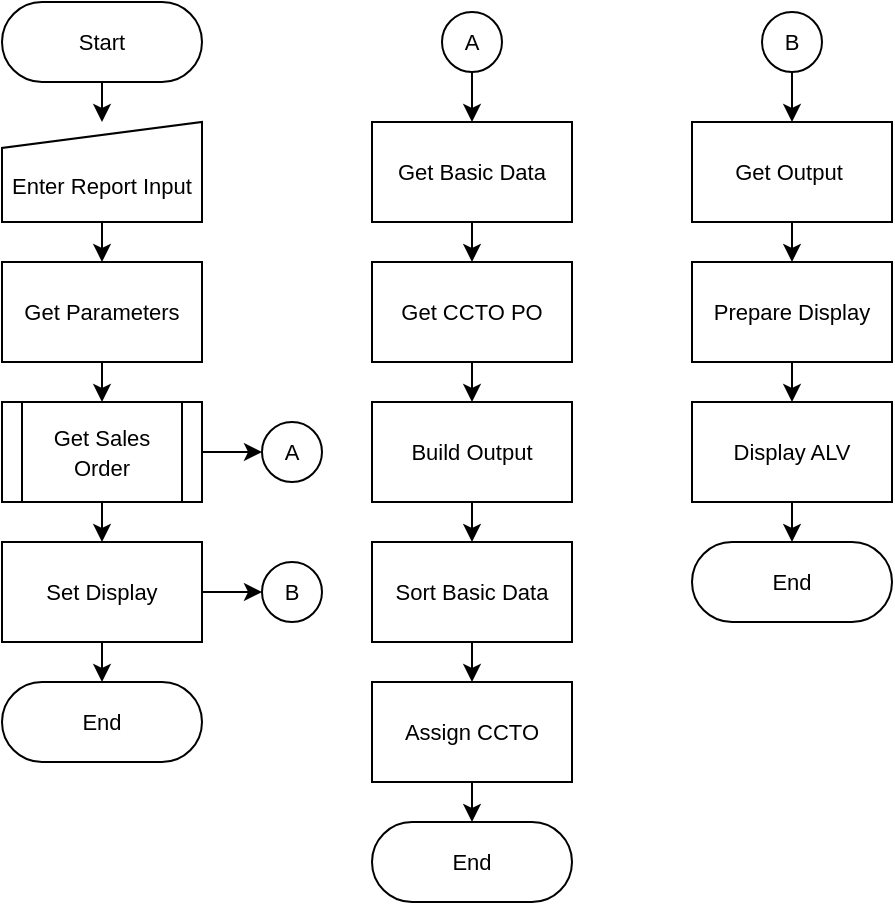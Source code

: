 <mxfile version="22.1.0" type="github">
  <diagram name="Page-1" id="Pxr3ZH6AjXhDIKUrNvib">
    <mxGraphModel dx="786" dy="477" grid="1" gridSize="10" guides="1" tooltips="1" connect="1" arrows="1" fold="1" page="1" pageScale="1" pageWidth="1169" pageHeight="827" math="0" shadow="0">
      <root>
        <mxCell id="0" />
        <mxCell id="1" parent="0" />
        <mxCell id="RsROqJWrT2p_Z6KP2xxb-9" style="edgeStyle=orthogonalEdgeStyle;rounded=0;orthogonalLoop=1;jettySize=auto;html=1;exitX=0.5;exitY=0.5;exitDx=0;exitDy=20;exitPerimeter=0;entryX=0.5;entryY=0;entryDx=0;entryDy=0;" edge="1" parent="1" source="RsROqJWrT2p_Z6KP2xxb-1" target="RsROqJWrT2p_Z6KP2xxb-2">
          <mxGeometry relative="1" as="geometry" />
        </mxCell>
        <mxCell id="RsROqJWrT2p_Z6KP2xxb-1" value="Start" style="html=1;dashed=0;whiteSpace=wrap;shape=mxgraph.dfd.start;fontSize=11;" vertex="1" parent="1">
          <mxGeometry x="40" y="40" width="100" height="40" as="geometry" />
        </mxCell>
        <mxCell id="RsROqJWrT2p_Z6KP2xxb-10" style="edgeStyle=orthogonalEdgeStyle;rounded=0;orthogonalLoop=1;jettySize=auto;html=1;exitX=0.5;exitY=1;exitDx=0;exitDy=0;entryX=0.5;entryY=0;entryDx=0;entryDy=0;" edge="1" parent="1" source="RsROqJWrT2p_Z6KP2xxb-2" target="RsROqJWrT2p_Z6KP2xxb-3">
          <mxGeometry relative="1" as="geometry" />
        </mxCell>
        <mxCell id="RsROqJWrT2p_Z6KP2xxb-2" value="&lt;br&gt;Enter Report Input" style="shape=manualInput;whiteSpace=wrap;html=1;fontSize=11;size=13;" vertex="1" parent="1">
          <mxGeometry x="40" y="100" width="100" height="50" as="geometry" />
        </mxCell>
        <mxCell id="RsROqJWrT2p_Z6KP2xxb-11" style="edgeStyle=orthogonalEdgeStyle;rounded=0;orthogonalLoop=1;jettySize=auto;html=1;exitX=0.5;exitY=1;exitDx=0;exitDy=0;entryX=0.5;entryY=0;entryDx=0;entryDy=0;" edge="1" parent="1" source="RsROqJWrT2p_Z6KP2xxb-3">
          <mxGeometry relative="1" as="geometry">
            <mxPoint x="90" y="240" as="targetPoint" />
          </mxGeometry>
        </mxCell>
        <mxCell id="RsROqJWrT2p_Z6KP2xxb-3" value="Get Parameters" style="whiteSpace=wrap;html=1;strokeWidth=1;fontSize=11;" vertex="1" parent="1">
          <mxGeometry x="40" y="170" width="100" height="50" as="geometry" />
        </mxCell>
        <mxCell id="RsROqJWrT2p_Z6KP2xxb-12" style="edgeStyle=orthogonalEdgeStyle;rounded=0;orthogonalLoop=1;jettySize=auto;html=1;exitX=0.5;exitY=1;exitDx=0;exitDy=0;entryX=0.5;entryY=0;entryDx=0;entryDy=0;" edge="1" parent="1" target="RsROqJWrT2p_Z6KP2xxb-6">
          <mxGeometry relative="1" as="geometry">
            <mxPoint x="90" y="290" as="sourcePoint" />
          </mxGeometry>
        </mxCell>
        <mxCell id="RsROqJWrT2p_Z6KP2xxb-27" style="edgeStyle=orthogonalEdgeStyle;rounded=0;orthogonalLoop=1;jettySize=auto;html=1;exitX=1;exitY=0.5;exitDx=0;exitDy=0;entryX=0;entryY=0.5;entryDx=0;entryDy=0;" edge="1" parent="1" source="RsROqJWrT2p_Z6KP2xxb-6" target="RsROqJWrT2p_Z6KP2xxb-26">
          <mxGeometry relative="1" as="geometry" />
        </mxCell>
        <mxCell id="RsROqJWrT2p_Z6KP2xxb-6" value="Set Display" style="whiteSpace=wrap;html=1;strokeWidth=1;fontSize=11;" vertex="1" parent="1">
          <mxGeometry x="40" y="310" width="100" height="50" as="geometry" />
        </mxCell>
        <mxCell id="RsROqJWrT2p_Z6KP2xxb-13" value="End" style="html=1;dashed=0;whiteSpace=wrap;shape=mxgraph.dfd.start;fontSize=11;" vertex="1" parent="1">
          <mxGeometry x="40" y="380" width="100" height="40" as="geometry" />
        </mxCell>
        <mxCell id="RsROqJWrT2p_Z6KP2xxb-14" style="edgeStyle=orthogonalEdgeStyle;rounded=0;orthogonalLoop=1;jettySize=auto;html=1;exitX=0.5;exitY=1;exitDx=0;exitDy=0;entryX=0.5;entryY=0.5;entryDx=0;entryDy=-20;entryPerimeter=0;" edge="1" parent="1" source="RsROqJWrT2p_Z6KP2xxb-6" target="RsROqJWrT2p_Z6KP2xxb-13">
          <mxGeometry relative="1" as="geometry" />
        </mxCell>
        <mxCell id="RsROqJWrT2p_Z6KP2xxb-18" style="edgeStyle=orthogonalEdgeStyle;rounded=0;orthogonalLoop=1;jettySize=auto;html=1;exitX=1;exitY=0.5;exitDx=0;exitDy=0;entryX=0;entryY=0.5;entryDx=0;entryDy=0;" edge="1" parent="1" source="RsROqJWrT2p_Z6KP2xxb-15" target="RsROqJWrT2p_Z6KP2xxb-16">
          <mxGeometry relative="1" as="geometry" />
        </mxCell>
        <mxCell id="RsROqJWrT2p_Z6KP2xxb-15" value="&lt;font style=&quot;font-size: 11px;&quot;&gt;Get Sales Order&lt;/font&gt;" style="shape=process;whiteSpace=wrap;html=1;backgroundOutline=1;" vertex="1" parent="1">
          <mxGeometry x="40" y="240" width="100" height="50" as="geometry" />
        </mxCell>
        <mxCell id="RsROqJWrT2p_Z6KP2xxb-16" value="&lt;font style=&quot;font-size: 11px;&quot;&gt;A&lt;/font&gt;" style="ellipse;whiteSpace=wrap;html=1;aspect=fixed;" vertex="1" parent="1">
          <mxGeometry x="170" y="250" width="30" height="30" as="geometry" />
        </mxCell>
        <mxCell id="RsROqJWrT2p_Z6KP2xxb-32" style="edgeStyle=orthogonalEdgeStyle;rounded=0;orthogonalLoop=1;jettySize=auto;html=1;exitX=0.5;exitY=1;exitDx=0;exitDy=0;entryX=0.5;entryY=0;entryDx=0;entryDy=0;" edge="1" parent="1" source="RsROqJWrT2p_Z6KP2xxb-20" target="RsROqJWrT2p_Z6KP2xxb-21">
          <mxGeometry relative="1" as="geometry" />
        </mxCell>
        <mxCell id="RsROqJWrT2p_Z6KP2xxb-20" value="&lt;font style=&quot;font-size: 11px;&quot;&gt;A&lt;/font&gt;" style="ellipse;whiteSpace=wrap;html=1;aspect=fixed;" vertex="1" parent="1">
          <mxGeometry x="260" y="45" width="30" height="30" as="geometry" />
        </mxCell>
        <mxCell id="RsROqJWrT2p_Z6KP2xxb-33" style="edgeStyle=orthogonalEdgeStyle;rounded=0;orthogonalLoop=1;jettySize=auto;html=1;exitX=0.5;exitY=1;exitDx=0;exitDy=0;entryX=0.5;entryY=0;entryDx=0;entryDy=0;" edge="1" parent="1" source="RsROqJWrT2p_Z6KP2xxb-21" target="RsROqJWrT2p_Z6KP2xxb-22">
          <mxGeometry relative="1" as="geometry" />
        </mxCell>
        <mxCell id="RsROqJWrT2p_Z6KP2xxb-21" value="Get Basic Data" style="whiteSpace=wrap;html=1;strokeWidth=1;fontSize=11;" vertex="1" parent="1">
          <mxGeometry x="225" y="100" width="100" height="50" as="geometry" />
        </mxCell>
        <mxCell id="RsROqJWrT2p_Z6KP2xxb-34" style="edgeStyle=orthogonalEdgeStyle;rounded=0;orthogonalLoop=1;jettySize=auto;html=1;exitX=0.5;exitY=1;exitDx=0;exitDy=0;entryX=0.5;entryY=0;entryDx=0;entryDy=0;" edge="1" parent="1" source="RsROqJWrT2p_Z6KP2xxb-22" target="RsROqJWrT2p_Z6KP2xxb-23">
          <mxGeometry relative="1" as="geometry" />
        </mxCell>
        <mxCell id="RsROqJWrT2p_Z6KP2xxb-22" value="Get CCTO PO" style="whiteSpace=wrap;html=1;strokeWidth=1;fontSize=11;" vertex="1" parent="1">
          <mxGeometry x="225" y="170" width="100" height="50" as="geometry" />
        </mxCell>
        <mxCell id="RsROqJWrT2p_Z6KP2xxb-36" style="edgeStyle=orthogonalEdgeStyle;rounded=0;orthogonalLoop=1;jettySize=auto;html=1;exitX=0.5;exitY=1;exitDx=0;exitDy=0;entryX=0.5;entryY=0;entryDx=0;entryDy=0;" edge="1" parent="1" source="RsROqJWrT2p_Z6KP2xxb-23" target="RsROqJWrT2p_Z6KP2xxb-24">
          <mxGeometry relative="1" as="geometry" />
        </mxCell>
        <mxCell id="RsROqJWrT2p_Z6KP2xxb-23" value="Build Output" style="whiteSpace=wrap;html=1;strokeWidth=1;fontSize=11;" vertex="1" parent="1">
          <mxGeometry x="225" y="240" width="100" height="50" as="geometry" />
        </mxCell>
        <mxCell id="RsROqJWrT2p_Z6KP2xxb-37" style="edgeStyle=orthogonalEdgeStyle;rounded=0;orthogonalLoop=1;jettySize=auto;html=1;exitX=0.5;exitY=1;exitDx=0;exitDy=0;entryX=0.5;entryY=0;entryDx=0;entryDy=0;" edge="1" parent="1" source="RsROqJWrT2p_Z6KP2xxb-24" target="RsROqJWrT2p_Z6KP2xxb-25">
          <mxGeometry relative="1" as="geometry" />
        </mxCell>
        <mxCell id="RsROqJWrT2p_Z6KP2xxb-24" value="Sort Basic Data" style="whiteSpace=wrap;html=1;strokeWidth=1;fontSize=11;" vertex="1" parent="1">
          <mxGeometry x="225" y="310" width="100" height="50" as="geometry" />
        </mxCell>
        <mxCell id="RsROqJWrT2p_Z6KP2xxb-25" value="Assign CCTO" style="whiteSpace=wrap;html=1;strokeWidth=1;fontSize=11;" vertex="1" parent="1">
          <mxGeometry x="225" y="380" width="100" height="50" as="geometry" />
        </mxCell>
        <mxCell id="RsROqJWrT2p_Z6KP2xxb-26" value="&lt;font style=&quot;font-size: 11px;&quot;&gt;B&lt;/font&gt;" style="ellipse;whiteSpace=wrap;html=1;aspect=fixed;" vertex="1" parent="1">
          <mxGeometry x="170" y="320" width="30" height="30" as="geometry" />
        </mxCell>
        <mxCell id="RsROqJWrT2p_Z6KP2xxb-40" style="edgeStyle=orthogonalEdgeStyle;rounded=0;orthogonalLoop=1;jettySize=auto;html=1;exitX=0.5;exitY=1;exitDx=0;exitDy=0;entryX=0.5;entryY=0;entryDx=0;entryDy=0;" edge="1" parent="1" source="RsROqJWrT2p_Z6KP2xxb-28" target="RsROqJWrT2p_Z6KP2xxb-29">
          <mxGeometry relative="1" as="geometry" />
        </mxCell>
        <mxCell id="RsROqJWrT2p_Z6KP2xxb-28" value="&lt;font style=&quot;font-size: 11px;&quot;&gt;B&lt;/font&gt;" style="ellipse;whiteSpace=wrap;html=1;aspect=fixed;" vertex="1" parent="1">
          <mxGeometry x="420" y="45" width="30" height="30" as="geometry" />
        </mxCell>
        <mxCell id="RsROqJWrT2p_Z6KP2xxb-41" style="edgeStyle=orthogonalEdgeStyle;rounded=0;orthogonalLoop=1;jettySize=auto;html=1;exitX=0.5;exitY=1;exitDx=0;exitDy=0;entryX=0.5;entryY=0;entryDx=0;entryDy=0;" edge="1" parent="1" source="RsROqJWrT2p_Z6KP2xxb-29" target="RsROqJWrT2p_Z6KP2xxb-30">
          <mxGeometry relative="1" as="geometry" />
        </mxCell>
        <mxCell id="RsROqJWrT2p_Z6KP2xxb-29" value="Get Output&amp;nbsp;" style="whiteSpace=wrap;html=1;strokeWidth=1;fontSize=11;" vertex="1" parent="1">
          <mxGeometry x="385" y="100" width="100" height="50" as="geometry" />
        </mxCell>
        <mxCell id="RsROqJWrT2p_Z6KP2xxb-42" style="edgeStyle=orthogonalEdgeStyle;rounded=0;orthogonalLoop=1;jettySize=auto;html=1;exitX=0.5;exitY=1;exitDx=0;exitDy=0;entryX=0.5;entryY=0;entryDx=0;entryDy=0;" edge="1" parent="1" source="RsROqJWrT2p_Z6KP2xxb-30" target="RsROqJWrT2p_Z6KP2xxb-31">
          <mxGeometry relative="1" as="geometry" />
        </mxCell>
        <mxCell id="RsROqJWrT2p_Z6KP2xxb-30" value="Prepare Display" style="whiteSpace=wrap;html=1;strokeWidth=1;fontSize=11;" vertex="1" parent="1">
          <mxGeometry x="385" y="170" width="100" height="50" as="geometry" />
        </mxCell>
        <mxCell id="RsROqJWrT2p_Z6KP2xxb-31" value="Display ALV" style="whiteSpace=wrap;html=1;strokeWidth=1;fontSize=11;" vertex="1" parent="1">
          <mxGeometry x="385" y="240" width="100" height="50" as="geometry" />
        </mxCell>
        <mxCell id="RsROqJWrT2p_Z6KP2xxb-38" value="End" style="html=1;dashed=0;whiteSpace=wrap;shape=mxgraph.dfd.start;fontSize=11;" vertex="1" parent="1">
          <mxGeometry x="225" y="450" width="100" height="40" as="geometry" />
        </mxCell>
        <mxCell id="RsROqJWrT2p_Z6KP2xxb-39" style="edgeStyle=orthogonalEdgeStyle;rounded=0;orthogonalLoop=1;jettySize=auto;html=1;exitX=0.5;exitY=1;exitDx=0;exitDy=0;entryX=0.5;entryY=0.5;entryDx=0;entryDy=-20;entryPerimeter=0;" edge="1" parent="1" source="RsROqJWrT2p_Z6KP2xxb-25" target="RsROqJWrT2p_Z6KP2xxb-38">
          <mxGeometry relative="1" as="geometry" />
        </mxCell>
        <mxCell id="RsROqJWrT2p_Z6KP2xxb-43" value="End" style="html=1;dashed=0;whiteSpace=wrap;shape=mxgraph.dfd.start;fontSize=11;" vertex="1" parent="1">
          <mxGeometry x="385" y="310" width="100" height="40" as="geometry" />
        </mxCell>
        <mxCell id="RsROqJWrT2p_Z6KP2xxb-44" style="edgeStyle=orthogonalEdgeStyle;rounded=0;orthogonalLoop=1;jettySize=auto;html=1;exitX=0.5;exitY=1;exitDx=0;exitDy=0;entryX=0.5;entryY=0.5;entryDx=0;entryDy=-20;entryPerimeter=0;" edge="1" parent="1" source="RsROqJWrT2p_Z6KP2xxb-31" target="RsROqJWrT2p_Z6KP2xxb-43">
          <mxGeometry relative="1" as="geometry" />
        </mxCell>
      </root>
    </mxGraphModel>
  </diagram>
</mxfile>
